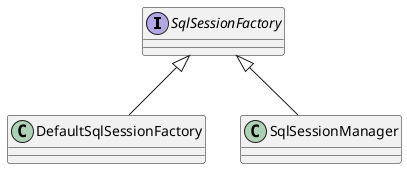 @startuml
'https://plantuml.com/class-diagram

interface SqlSessionFactory
class DefaultSqlSessionFactory
class SqlSessionManager

SqlSessionFactory <|-- DefaultSqlSessionFactory
SqlSessionFactory <|-- SqlSessionManager

@enduml
